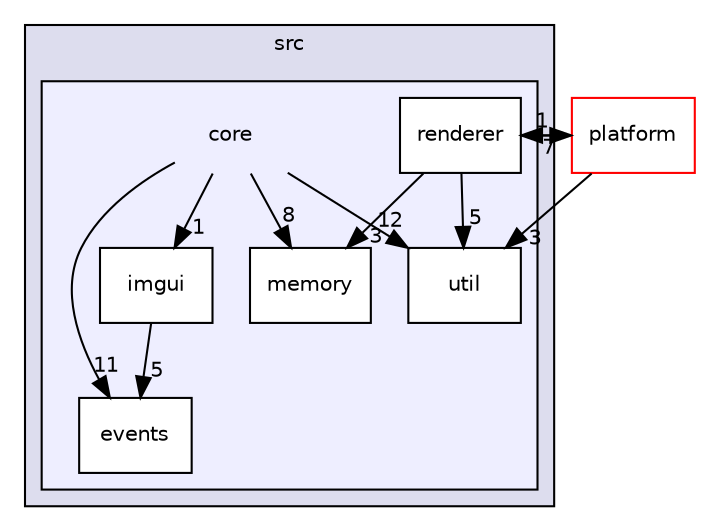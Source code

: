 digraph "engine/src/core" {
  compound=true
  node [ fontsize="10", fontname="Helvetica"];
  edge [ labelfontsize="10", labelfontname="Helvetica"];
  subgraph clusterdir_3d9126aa00c041bc0b8f859d1965a0f4 {
    graph [ bgcolor="#ddddee", pencolor="black", label="src" fontname="Helvetica", fontsize="10", URL="dir_3d9126aa00c041bc0b8f859d1965a0f4.html"]
  subgraph clusterdir_5e835386694ce392648cfcf102577fe3 {
    graph [ bgcolor="#eeeeff", pencolor="black", label="" URL="dir_5e835386694ce392648cfcf102577fe3.html"];
    dir_5e835386694ce392648cfcf102577fe3 [shape=plaintext label="core"];
    dir_e9c5a27cebf3dd153f40247fcd131daf [shape=box label="events" color="black" fillcolor="white" style="filled" URL="dir_e9c5a27cebf3dd153f40247fcd131daf.html"];
    dir_1438e66ad7b21001bf0d9145976eef62 [shape=box label="imgui" color="black" fillcolor="white" style="filled" URL="dir_1438e66ad7b21001bf0d9145976eef62.html"];
    dir_be3b4b56d41ce0bda4292877021d9bf7 [shape=box label="memory" color="black" fillcolor="white" style="filled" URL="dir_be3b4b56d41ce0bda4292877021d9bf7.html"];
    dir_ce4abf2d955932dc9caa6b4c1952fc3a [shape=box label="renderer" color="black" fillcolor="white" style="filled" URL="dir_ce4abf2d955932dc9caa6b4c1952fc3a.html"];
    dir_c7a3b5ee209719b28f9110bbc3ad3b04 [shape=box label="util" color="black" fillcolor="white" style="filled" URL="dir_c7a3b5ee209719b28f9110bbc3ad3b04.html"];
  }
  }
  dir_5023b6ae898e8cb97148492cc641a5cd [shape=box label="platform" fillcolor="white" style="filled" color="red" URL="dir_5023b6ae898e8cb97148492cc641a5cd.html"];
  dir_5023b6ae898e8cb97148492cc641a5cd->dir_ce4abf2d955932dc9caa6b4c1952fc3a [headlabel="7", labeldistance=1.5 headhref="dir_000005_000009.html"];
  dir_5023b6ae898e8cb97148492cc641a5cd->dir_c7a3b5ee209719b28f9110bbc3ad3b04 [headlabel="3", labeldistance=1.5 headhref="dir_000005_000010.html"];
  dir_1438e66ad7b21001bf0d9145976eef62->dir_e9c5a27cebf3dd153f40247fcd131daf [headlabel="5", labeldistance=1.5 headhref="dir_000004_000003.html"];
  dir_5e835386694ce392648cfcf102577fe3->dir_be3b4b56d41ce0bda4292877021d9bf7 [headlabel="8", labeldistance=1.5 headhref="dir_000002_000008.html"];
  dir_5e835386694ce392648cfcf102577fe3->dir_e9c5a27cebf3dd153f40247fcd131daf [headlabel="11", labeldistance=1.5 headhref="dir_000002_000003.html"];
  dir_5e835386694ce392648cfcf102577fe3->dir_1438e66ad7b21001bf0d9145976eef62 [headlabel="1", labeldistance=1.5 headhref="dir_000002_000004.html"];
  dir_5e835386694ce392648cfcf102577fe3->dir_c7a3b5ee209719b28f9110bbc3ad3b04 [headlabel="12", labeldistance=1.5 headhref="dir_000002_000010.html"];
  dir_ce4abf2d955932dc9caa6b4c1952fc3a->dir_be3b4b56d41ce0bda4292877021d9bf7 [headlabel="3", labeldistance=1.5 headhref="dir_000009_000008.html"];
  dir_ce4abf2d955932dc9caa6b4c1952fc3a->dir_5023b6ae898e8cb97148492cc641a5cd [headlabel="1", labeldistance=1.5 headhref="dir_000009_000005.html"];
  dir_ce4abf2d955932dc9caa6b4c1952fc3a->dir_c7a3b5ee209719b28f9110bbc3ad3b04 [headlabel="5", labeldistance=1.5 headhref="dir_000009_000010.html"];
}
